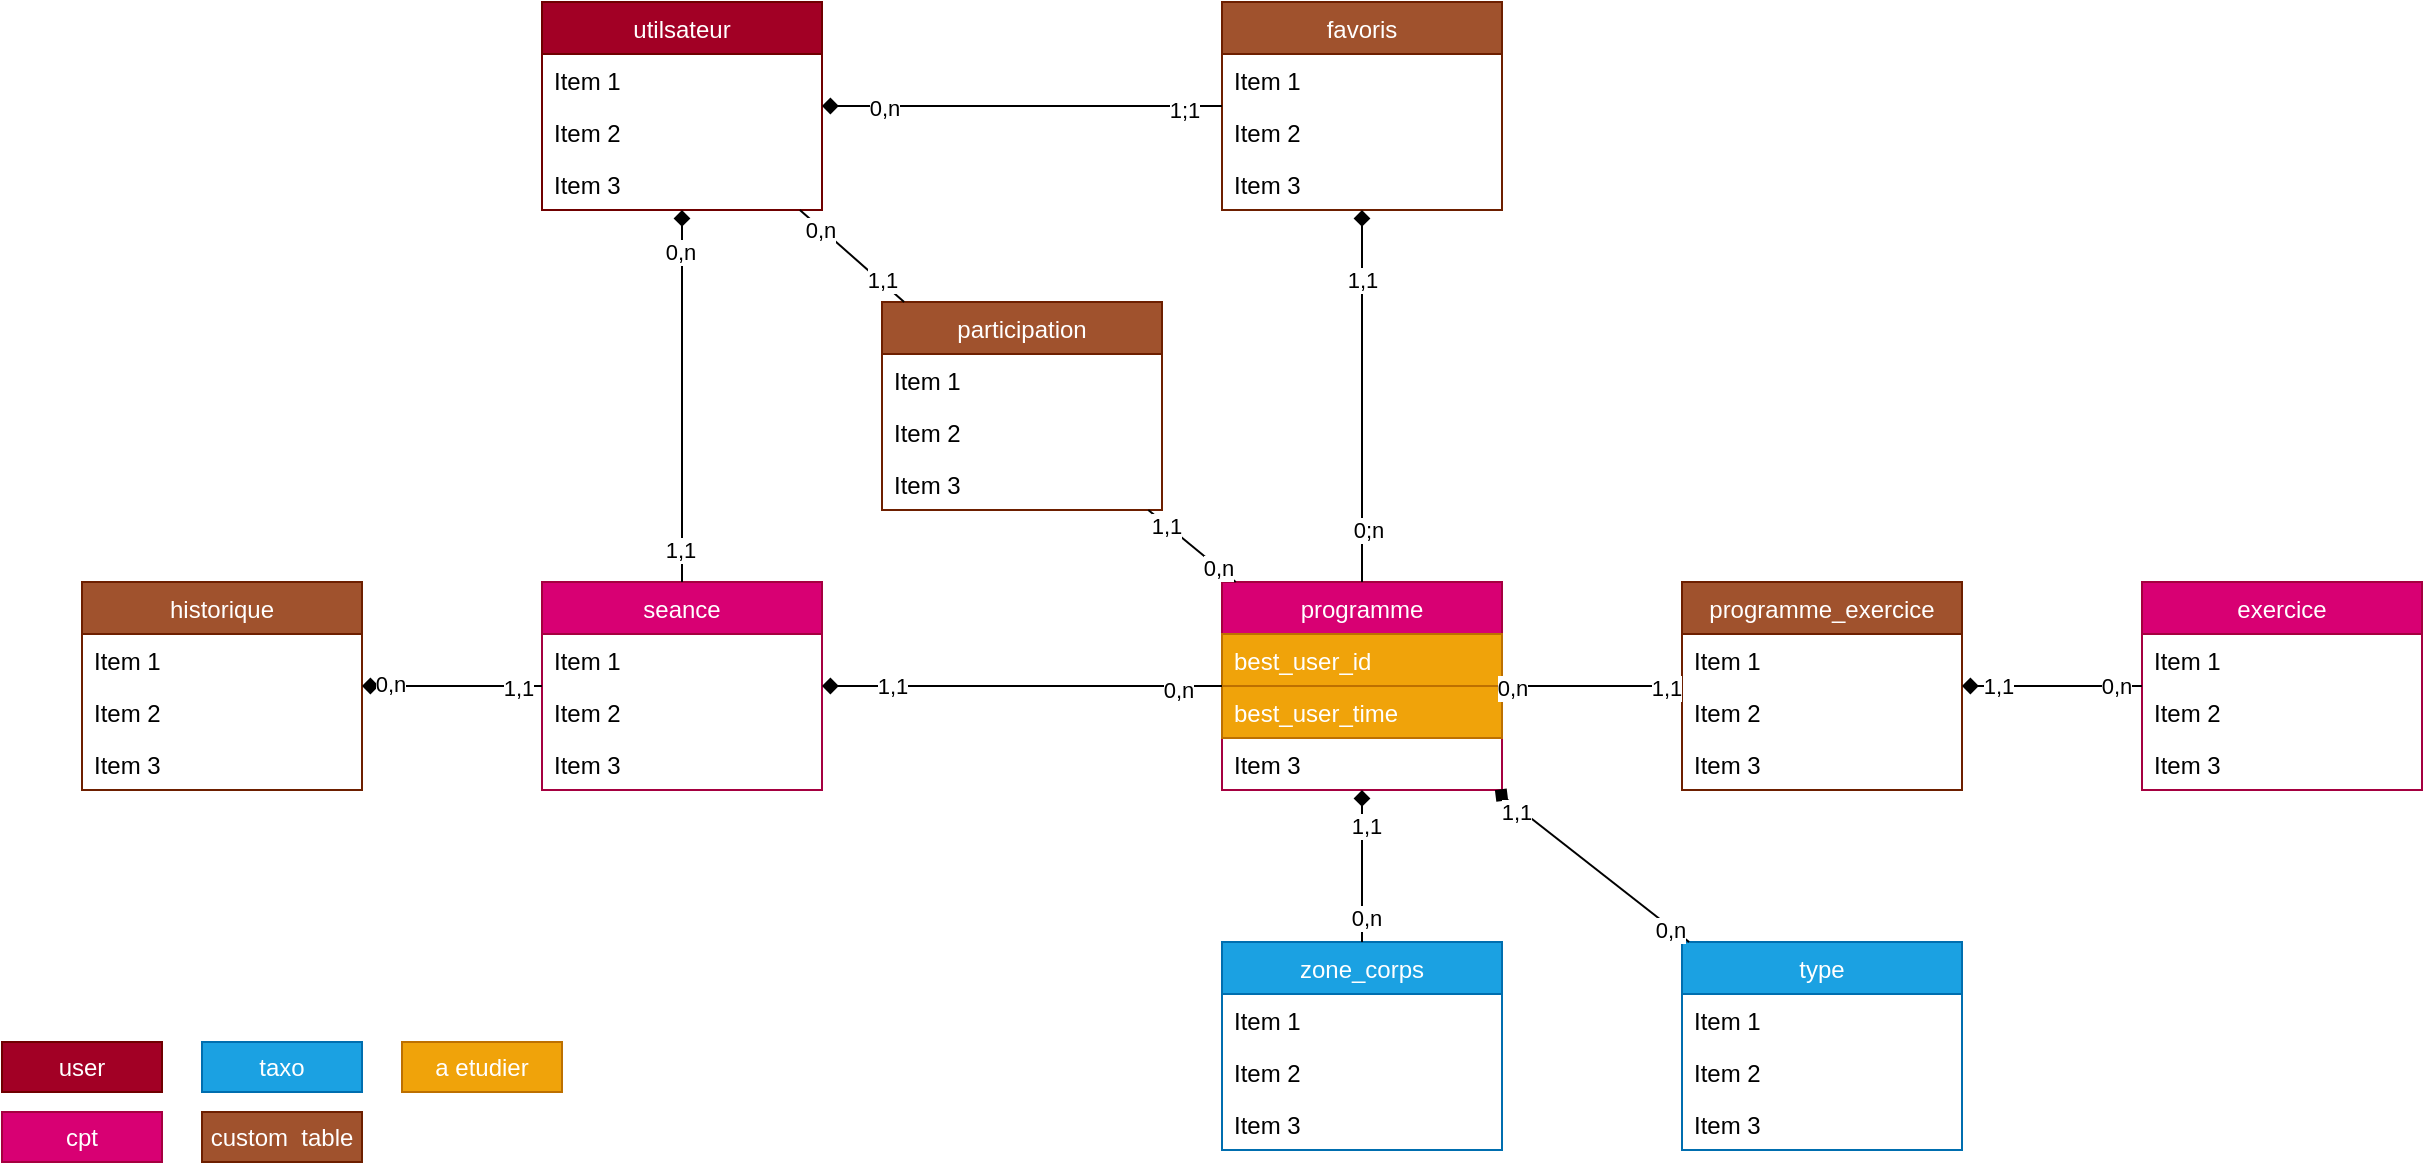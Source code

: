 <mxfile>
    <diagram id="Bfr-ILWsBlbZHcRtjHFg" name="Page-1">
        <mxGraphModel dx="932" dy="1827" grid="1" gridSize="10" guides="1" tooltips="1" connect="1" arrows="1" fold="1" page="1" pageScale="1" pageWidth="827" pageHeight="1169" math="0" shadow="0">
            <root>
                <mxCell id="0"/>
                <mxCell id="1" parent="0"/>
                <mxCell id="139" value="utilsateur" style="swimlane;fontStyle=0;childLayout=stackLayout;horizontal=1;startSize=26;horizontalStack=0;resizeParent=1;resizeParentMax=0;resizeLast=0;collapsible=1;marginBottom=0;strokeColor=#6F0000;fontColor=#ffffff;fillColor=#a20025;" parent="1" vertex="1">
                    <mxGeometry x="420" y="-30" width="140" height="104" as="geometry"/>
                </mxCell>
                <mxCell id="140" value="Item 1" style="text;strokeColor=none;fillColor=none;align=left;verticalAlign=top;spacingLeft=4;spacingRight=4;overflow=hidden;rotatable=0;points=[[0,0.5],[1,0.5]];portConstraint=eastwest;" parent="139" vertex="1">
                    <mxGeometry y="26" width="140" height="26" as="geometry"/>
                </mxCell>
                <mxCell id="141" value="Item 2" style="text;strokeColor=none;fillColor=none;align=left;verticalAlign=top;spacingLeft=4;spacingRight=4;overflow=hidden;rotatable=0;points=[[0,0.5],[1,0.5]];portConstraint=eastwest;" parent="139" vertex="1">
                    <mxGeometry y="52" width="140" height="26" as="geometry"/>
                </mxCell>
                <mxCell id="142" value="Item 3" style="text;strokeColor=none;fillColor=none;align=left;verticalAlign=top;spacingLeft=4;spacingRight=4;overflow=hidden;rotatable=0;points=[[0,0.5],[1,0.5]];portConstraint=eastwest;" parent="139" vertex="1">
                    <mxGeometry y="78" width="140" height="26" as="geometry"/>
                </mxCell>
                <mxCell id="143" value="programme" style="swimlane;fontStyle=0;childLayout=stackLayout;horizontal=1;startSize=26;horizontalStack=0;resizeParent=1;resizeParentMax=0;resizeLast=0;collapsible=1;marginBottom=0;strokeColor=#A50040;fontColor=#ffffff;fillColor=#d80073;" parent="1" vertex="1">
                    <mxGeometry x="760" y="260" width="140" height="104" as="geometry"/>
                </mxCell>
                <mxCell id="144" value="best_user_id" style="text;strokeColor=#BD7000;fillColor=#f0a30a;align=left;verticalAlign=top;spacingLeft=4;spacingRight=4;overflow=hidden;rotatable=0;points=[[0,0.5],[1,0.5]];portConstraint=eastwest;fontColor=#ffffff;" parent="143" vertex="1">
                    <mxGeometry y="26" width="140" height="26" as="geometry"/>
                </mxCell>
                <mxCell id="145" value="best_user_time" style="text;strokeColor=#BD7000;fillColor=#f0a30a;align=left;verticalAlign=top;spacingLeft=4;spacingRight=4;overflow=hidden;rotatable=0;points=[[0,0.5],[1,0.5]];portConstraint=eastwest;fontColor=#ffffff;" parent="143" vertex="1">
                    <mxGeometry y="52" width="140" height="26" as="geometry"/>
                </mxCell>
                <mxCell id="146" value="Item 3" style="text;strokeColor=none;fillColor=none;align=left;verticalAlign=top;spacingLeft=4;spacingRight=4;overflow=hidden;rotatable=0;points=[[0,0.5],[1,0.5]];portConstraint=eastwest;" parent="143" vertex="1">
                    <mxGeometry y="78" width="140" height="26" as="geometry"/>
                </mxCell>
                <mxCell id="147" value="zone_corps" style="swimlane;fontStyle=0;childLayout=stackLayout;horizontal=1;startSize=26;horizontalStack=0;resizeParent=1;resizeParentMax=0;resizeLast=0;collapsible=1;marginBottom=0;strokeColor=#006EAF;fontColor=#ffffff;fillColor=#1ba1e2;" parent="1" vertex="1">
                    <mxGeometry x="760" y="440" width="140" height="104" as="geometry"/>
                </mxCell>
                <mxCell id="148" value="Item 1" style="text;strokeColor=none;fillColor=none;align=left;verticalAlign=top;spacingLeft=4;spacingRight=4;overflow=hidden;rotatable=0;points=[[0,0.5],[1,0.5]];portConstraint=eastwest;" parent="147" vertex="1">
                    <mxGeometry y="26" width="140" height="26" as="geometry"/>
                </mxCell>
                <mxCell id="149" value="Item 2" style="text;strokeColor=none;fillColor=none;align=left;verticalAlign=top;spacingLeft=4;spacingRight=4;overflow=hidden;rotatable=0;points=[[0,0.5],[1,0.5]];portConstraint=eastwest;" parent="147" vertex="1">
                    <mxGeometry y="52" width="140" height="26" as="geometry"/>
                </mxCell>
                <mxCell id="150" value="Item 3" style="text;strokeColor=none;fillColor=none;align=left;verticalAlign=top;spacingLeft=4;spacingRight=4;overflow=hidden;rotatable=0;points=[[0,0.5],[1,0.5]];portConstraint=eastwest;" parent="147" vertex="1">
                    <mxGeometry y="78" width="140" height="26" as="geometry"/>
                </mxCell>
                <mxCell id="151" value="type" style="swimlane;fontStyle=0;childLayout=stackLayout;horizontal=1;startSize=26;horizontalStack=0;resizeParent=1;resizeParentMax=0;resizeLast=0;collapsible=1;marginBottom=0;strokeColor=#006EAF;fontColor=#ffffff;fillColor=#1ba1e2;" parent="1" vertex="1">
                    <mxGeometry x="990" y="440" width="140" height="104" as="geometry"/>
                </mxCell>
                <mxCell id="152" value="Item 1" style="text;strokeColor=none;fillColor=none;align=left;verticalAlign=top;spacingLeft=4;spacingRight=4;overflow=hidden;rotatable=0;points=[[0,0.5],[1,0.5]];portConstraint=eastwest;" parent="151" vertex="1">
                    <mxGeometry y="26" width="140" height="26" as="geometry"/>
                </mxCell>
                <mxCell id="153" value="Item 2" style="text;strokeColor=none;fillColor=none;align=left;verticalAlign=top;spacingLeft=4;spacingRight=4;overflow=hidden;rotatable=0;points=[[0,0.5],[1,0.5]];portConstraint=eastwest;" parent="151" vertex="1">
                    <mxGeometry y="52" width="140" height="26" as="geometry"/>
                </mxCell>
                <mxCell id="154" value="Item 3" style="text;strokeColor=none;fillColor=none;align=left;verticalAlign=top;spacingLeft=4;spacingRight=4;overflow=hidden;rotatable=0;points=[[0,0.5],[1,0.5]];portConstraint=eastwest;" parent="151" vertex="1">
                    <mxGeometry y="78" width="140" height="26" as="geometry"/>
                </mxCell>
                <mxCell id="155" value="exercice" style="swimlane;fontStyle=0;childLayout=stackLayout;horizontal=1;startSize=26;horizontalStack=0;resizeParent=1;resizeParentMax=0;resizeLast=0;collapsible=1;marginBottom=0;strokeColor=#A50040;fontColor=#ffffff;fillColor=#d80073;" parent="1" vertex="1">
                    <mxGeometry x="1220" y="260" width="140" height="104" as="geometry"/>
                </mxCell>
                <mxCell id="156" value="Item 1" style="text;strokeColor=none;fillColor=none;align=left;verticalAlign=top;spacingLeft=4;spacingRight=4;overflow=hidden;rotatable=0;points=[[0,0.5],[1,0.5]];portConstraint=eastwest;" parent="155" vertex="1">
                    <mxGeometry y="26" width="140" height="26" as="geometry"/>
                </mxCell>
                <mxCell id="157" value="Item 2" style="text;strokeColor=none;fillColor=none;align=left;verticalAlign=top;spacingLeft=4;spacingRight=4;overflow=hidden;rotatable=0;points=[[0,0.5],[1,0.5]];portConstraint=eastwest;" parent="155" vertex="1">
                    <mxGeometry y="52" width="140" height="26" as="geometry"/>
                </mxCell>
                <mxCell id="158" value="Item 3" style="text;strokeColor=none;fillColor=none;align=left;verticalAlign=top;spacingLeft=4;spacingRight=4;overflow=hidden;rotatable=0;points=[[0,0.5],[1,0.5]];portConstraint=eastwest;" parent="155" vertex="1">
                    <mxGeometry y="78" width="140" height="26" as="geometry"/>
                </mxCell>
                <mxCell id="159" value="favoris" style="swimlane;fontStyle=0;childLayout=stackLayout;horizontal=1;startSize=26;horizontalStack=0;resizeParent=1;resizeParentMax=0;resizeLast=0;collapsible=1;marginBottom=0;strokeColor=#6D1F00;fontColor=#ffffff;fillColor=#a0522d;" parent="1" vertex="1">
                    <mxGeometry x="760" y="-30" width="140" height="104" as="geometry"/>
                </mxCell>
                <mxCell id="160" value="Item 1" style="text;strokeColor=none;fillColor=none;align=left;verticalAlign=top;spacingLeft=4;spacingRight=4;overflow=hidden;rotatable=0;points=[[0,0.5],[1,0.5]];portConstraint=eastwest;" parent="159" vertex="1">
                    <mxGeometry y="26" width="140" height="26" as="geometry"/>
                </mxCell>
                <mxCell id="161" value="Item 2" style="text;strokeColor=none;fillColor=none;align=left;verticalAlign=top;spacingLeft=4;spacingRight=4;overflow=hidden;rotatable=0;points=[[0,0.5],[1,0.5]];portConstraint=eastwest;" parent="159" vertex="1">
                    <mxGeometry y="52" width="140" height="26" as="geometry"/>
                </mxCell>
                <mxCell id="162" value="Item 3" style="text;strokeColor=none;fillColor=none;align=left;verticalAlign=top;spacingLeft=4;spacingRight=4;overflow=hidden;rotatable=0;points=[[0,0.5],[1,0.5]];portConstraint=eastwest;" parent="159" vertex="1">
                    <mxGeometry y="78" width="140" height="26" as="geometry"/>
                </mxCell>
                <mxCell id="163" value="seance" style="swimlane;fontStyle=0;childLayout=stackLayout;horizontal=1;startSize=26;horizontalStack=0;resizeParent=1;resizeParentMax=0;resizeLast=0;collapsible=1;marginBottom=0;strokeColor=#A50040;fontColor=#ffffff;fillColor=#d80073;" parent="1" vertex="1">
                    <mxGeometry x="420" y="260" width="140" height="104" as="geometry"/>
                </mxCell>
                <mxCell id="164" value="Item 1" style="text;strokeColor=none;fillColor=none;align=left;verticalAlign=top;spacingLeft=4;spacingRight=4;overflow=hidden;rotatable=0;points=[[0,0.5],[1,0.5]];portConstraint=eastwest;" parent="163" vertex="1">
                    <mxGeometry y="26" width="140" height="26" as="geometry"/>
                </mxCell>
                <mxCell id="165" value="Item 2" style="text;strokeColor=none;fillColor=none;align=left;verticalAlign=top;spacingLeft=4;spacingRight=4;overflow=hidden;rotatable=0;points=[[0,0.5],[1,0.5]];portConstraint=eastwest;" parent="163" vertex="1">
                    <mxGeometry y="52" width="140" height="26" as="geometry"/>
                </mxCell>
                <mxCell id="166" value="Item 3" style="text;strokeColor=none;fillColor=none;align=left;verticalAlign=top;spacingLeft=4;spacingRight=4;overflow=hidden;rotatable=0;points=[[0,0.5],[1,0.5]];portConstraint=eastwest;" parent="163" vertex="1">
                    <mxGeometry y="78" width="140" height="26" as="geometry"/>
                </mxCell>
                <mxCell id="171" value="historique" style="swimlane;fontStyle=0;childLayout=stackLayout;horizontal=1;startSize=26;horizontalStack=0;resizeParent=1;resizeParentMax=0;resizeLast=0;collapsible=1;marginBottom=0;strokeColor=#6D1F00;fontColor=#ffffff;fillColor=#a0522d;" parent="1" vertex="1">
                    <mxGeometry x="190" y="260" width="140" height="104" as="geometry"/>
                </mxCell>
                <mxCell id="172" value="Item 1" style="text;strokeColor=none;fillColor=none;align=left;verticalAlign=top;spacingLeft=4;spacingRight=4;overflow=hidden;rotatable=0;points=[[0,0.5],[1,0.5]];portConstraint=eastwest;" parent="171" vertex="1">
                    <mxGeometry y="26" width="140" height="26" as="geometry"/>
                </mxCell>
                <mxCell id="173" value="Item 2" style="text;strokeColor=none;fillColor=none;align=left;verticalAlign=top;spacingLeft=4;spacingRight=4;overflow=hidden;rotatable=0;points=[[0,0.5],[1,0.5]];portConstraint=eastwest;" parent="171" vertex="1">
                    <mxGeometry y="52" width="140" height="26" as="geometry"/>
                </mxCell>
                <mxCell id="174" value="Item 3" style="text;strokeColor=none;fillColor=none;align=left;verticalAlign=top;spacingLeft=4;spacingRight=4;overflow=hidden;rotatable=0;points=[[0,0.5],[1,0.5]];portConstraint=eastwest;" parent="171" vertex="1">
                    <mxGeometry y="78" width="140" height="26" as="geometry"/>
                </mxCell>
                <mxCell id="182" value="" style="edgeStyle=elbowEdgeStyle;elbow=horizontal;endArrow=none;html=1;endFill=0;startArrow=diamond;startFill=1;" parent="1" source="171" target="163" edge="1">
                    <mxGeometry width="50" height="50" relative="1" as="geometry">
                        <mxPoint x="390" y="280" as="sourcePoint"/>
                        <mxPoint x="440" y="230" as="targetPoint"/>
                    </mxGeometry>
                </mxCell>
                <mxCell id="210" value="0,n" style="edgeLabel;html=1;align=center;verticalAlign=middle;resizable=0;points=[];" parent="182" vertex="1" connectable="0">
                    <mxGeometry x="-0.692" y="1" relative="1" as="geometry">
                        <mxPoint as="offset"/>
                    </mxGeometry>
                </mxCell>
                <mxCell id="211" value="1,1" style="edgeLabel;html=1;align=center;verticalAlign=middle;resizable=0;points=[];" parent="182" vertex="1" connectable="0">
                    <mxGeometry x="0.723" y="-1" relative="1" as="geometry">
                        <mxPoint as="offset"/>
                    </mxGeometry>
                </mxCell>
                <mxCell id="189" value="" style="endArrow=none;html=1;startArrow=diamond;startFill=1;" parent="1" source="139" target="159" edge="1">
                    <mxGeometry width="50" height="50" relative="1" as="geometry">
                        <mxPoint x="710" y="170" as="sourcePoint"/>
                        <mxPoint x="760" y="120" as="targetPoint"/>
                    </mxGeometry>
                </mxCell>
                <mxCell id="202" value="1;1" style="edgeLabel;html=1;align=center;verticalAlign=middle;resizable=0;points=[];" parent="189" vertex="1" connectable="0">
                    <mxGeometry x="0.815" y="-2" relative="1" as="geometry">
                        <mxPoint x="-1" as="offset"/>
                    </mxGeometry>
                </mxCell>
                <mxCell id="203" value="0,n" style="edgeLabel;html=1;align=center;verticalAlign=middle;resizable=0;points=[];" parent="189" vertex="1" connectable="0">
                    <mxGeometry x="-0.705" y="-1" relative="1" as="geometry">
                        <mxPoint x="1" as="offset"/>
                    </mxGeometry>
                </mxCell>
                <mxCell id="191" value="" style="endArrow=none;html=1;startArrow=diamond;startFill=1;" parent="1" source="139" target="163" edge="1">
                    <mxGeometry width="50" height="50" relative="1" as="geometry">
                        <mxPoint x="544.828" y="84" as="sourcePoint"/>
                        <mxPoint x="705.172" y="270" as="targetPoint"/>
                    </mxGeometry>
                </mxCell>
                <mxCell id="206" value="1,1" style="edgeLabel;html=1;align=center;verticalAlign=middle;resizable=0;points=[];" parent="191" vertex="1" connectable="0">
                    <mxGeometry x="0.828" y="-1" relative="1" as="geometry">
                        <mxPoint as="offset"/>
                    </mxGeometry>
                </mxCell>
                <mxCell id="207" value="0,n" style="edgeLabel;html=1;align=center;verticalAlign=middle;resizable=0;points=[];" parent="191" vertex="1" connectable="0">
                    <mxGeometry x="-0.774" y="-1" relative="1" as="geometry">
                        <mxPoint as="offset"/>
                    </mxGeometry>
                </mxCell>
                <mxCell id="193" value="" style="endArrow=none;html=1;startArrow=diamond;startFill=1;" parent="1" source="163" target="143" edge="1">
                    <mxGeometry width="50" height="50" relative="1" as="geometry">
                        <mxPoint x="564.828" y="104" as="sourcePoint"/>
                        <mxPoint x="725.172" y="290" as="targetPoint"/>
                    </mxGeometry>
                </mxCell>
                <mxCell id="212" value="1,1" style="edgeLabel;html=1;align=center;verticalAlign=middle;resizable=0;points=[];" parent="193" vertex="1" connectable="0">
                    <mxGeometry x="-0.654" relative="1" as="geometry">
                        <mxPoint as="offset"/>
                    </mxGeometry>
                </mxCell>
                <mxCell id="213" value="0,n" style="edgeLabel;html=1;align=center;verticalAlign=middle;resizable=0;points=[];" parent="193" vertex="1" connectable="0">
                    <mxGeometry x="0.782" y="-2" relative="1" as="geometry">
                        <mxPoint as="offset"/>
                    </mxGeometry>
                </mxCell>
                <mxCell id="194" value="" style="endArrow=none;html=1;startArrow=diamond;startFill=1;" parent="1" source="159" target="143" edge="1">
                    <mxGeometry width="50" height="50" relative="1" as="geometry">
                        <mxPoint x="574.828" y="114" as="sourcePoint"/>
                        <mxPoint x="735.172" y="300" as="targetPoint"/>
                    </mxGeometry>
                </mxCell>
                <mxCell id="204" value="1,1" style="edgeLabel;html=1;align=center;verticalAlign=middle;resizable=0;points=[];" parent="194" vertex="1" connectable="0">
                    <mxGeometry x="-0.628" relative="1" as="geometry">
                        <mxPoint as="offset"/>
                    </mxGeometry>
                </mxCell>
                <mxCell id="205" value="0;n" style="edgeLabel;html=1;align=center;verticalAlign=middle;resizable=0;points=[];" parent="194" vertex="1" connectable="0">
                    <mxGeometry x="0.721" y="3" relative="1" as="geometry">
                        <mxPoint as="offset"/>
                    </mxGeometry>
                </mxCell>
                <mxCell id="195" value="" style="endArrow=none;html=1;startArrow=diamond;startFill=1;" parent="1" source="143" target="147" edge="1">
                    <mxGeometry width="50" height="50" relative="1" as="geometry">
                        <mxPoint x="584.828" y="124" as="sourcePoint"/>
                        <mxPoint x="745.172" y="310" as="targetPoint"/>
                    </mxGeometry>
                </mxCell>
                <mxCell id="214" value="1,1" style="edgeLabel;html=1;align=center;verticalAlign=middle;resizable=0;points=[];" parent="195" vertex="1" connectable="0">
                    <mxGeometry x="-0.526" y="2" relative="1" as="geometry">
                        <mxPoint as="offset"/>
                    </mxGeometry>
                </mxCell>
                <mxCell id="215" value="0,n" style="edgeLabel;html=1;align=center;verticalAlign=middle;resizable=0;points=[];" parent="195" vertex="1" connectable="0">
                    <mxGeometry x="0.684" y="2" relative="1" as="geometry">
                        <mxPoint as="offset"/>
                    </mxGeometry>
                </mxCell>
                <mxCell id="196" value="" style="endArrow=none;html=1;startArrow=diamond;startFill=1;" parent="1" source="143" target="151" edge="1">
                    <mxGeometry width="50" height="50" relative="1" as="geometry">
                        <mxPoint x="755.172" y="320" as="sourcePoint"/>
                        <mxPoint x="594.828" y="134" as="targetPoint"/>
                    </mxGeometry>
                </mxCell>
                <mxCell id="217" value="1,1" style="edgeLabel;html=1;align=center;verticalAlign=middle;resizable=0;points=[];" parent="196" vertex="1" connectable="0">
                    <mxGeometry x="-0.757" y="-2" relative="1" as="geometry">
                        <mxPoint as="offset"/>
                    </mxGeometry>
                </mxCell>
                <mxCell id="219" value="0,n" style="edgeLabel;html=1;align=center;verticalAlign=middle;resizable=0;points=[];" parent="196" vertex="1" connectable="0">
                    <mxGeometry x="0.814" y="-1" relative="1" as="geometry">
                        <mxPoint as="offset"/>
                    </mxGeometry>
                </mxCell>
                <mxCell id="224" value="cpt" style="rounded=0;whiteSpace=wrap;html=1;fillColor=#d80073;strokeColor=#A50040;fontColor=#ffffff;" parent="1" vertex="1">
                    <mxGeometry x="150" y="525" width="80" height="25" as="geometry"/>
                </mxCell>
                <mxCell id="225" value="user" style="rounded=0;whiteSpace=wrap;html=1;fillColor=#a20025;strokeColor=#6F0000;fontColor=#ffffff;" parent="1" vertex="1">
                    <mxGeometry x="150" y="490" width="80" height="25" as="geometry"/>
                </mxCell>
                <mxCell id="226" value="taxo" style="rounded=0;whiteSpace=wrap;html=1;fillColor=#1ba1e2;strokeColor=#006EAF;fontColor=#ffffff;" parent="1" vertex="1">
                    <mxGeometry x="250" y="490" width="80" height="25" as="geometry"/>
                </mxCell>
                <mxCell id="227" value="custom&amp;nbsp; table" style="rounded=0;whiteSpace=wrap;html=1;fillColor=#a0522d;strokeColor=#6D1F00;fontColor=#ffffff;" parent="1" vertex="1">
                    <mxGeometry x="250" y="525" width="80" height="25" as="geometry"/>
                </mxCell>
                <mxCell id="228" value="a etudier" style="rounded=0;whiteSpace=wrap;html=1;fillColor=#f0a30a;strokeColor=#BD7000;fontColor=#ffffff;" parent="1" vertex="1">
                    <mxGeometry x="350" y="490" width="80" height="25" as="geometry"/>
                </mxCell>
                <mxCell id="229" value="programme_exercice" style="swimlane;fontStyle=0;childLayout=stackLayout;horizontal=1;startSize=26;horizontalStack=0;resizeParent=1;resizeParentMax=0;resizeLast=0;collapsible=1;marginBottom=0;strokeColor=#6D1F00;fontColor=#ffffff;fillColor=#a0522d;" vertex="1" parent="1">
                    <mxGeometry x="990" y="260" width="140" height="104" as="geometry"/>
                </mxCell>
                <mxCell id="230" value="Item 1" style="text;strokeColor=none;fillColor=none;align=left;verticalAlign=top;spacingLeft=4;spacingRight=4;overflow=hidden;rotatable=0;points=[[0,0.5],[1,0.5]];portConstraint=eastwest;" vertex="1" parent="229">
                    <mxGeometry y="26" width="140" height="26" as="geometry"/>
                </mxCell>
                <mxCell id="231" value="Item 2" style="text;strokeColor=none;fillColor=none;align=left;verticalAlign=top;spacingLeft=4;spacingRight=4;overflow=hidden;rotatable=0;points=[[0,0.5],[1,0.5]];portConstraint=eastwest;" vertex="1" parent="229">
                    <mxGeometry y="52" width="140" height="26" as="geometry"/>
                </mxCell>
                <mxCell id="232" value="Item 3" style="text;strokeColor=none;fillColor=none;align=left;verticalAlign=top;spacingLeft=4;spacingRight=4;overflow=hidden;rotatable=0;points=[[0,0.5],[1,0.5]];portConstraint=eastwest;" vertex="1" parent="229">
                    <mxGeometry y="78" width="140" height="26" as="geometry"/>
                </mxCell>
                <mxCell id="233" value="" style="endArrow=diamond;html=1;endFill=1;" edge="1" parent="1" source="143" target="229">
                    <mxGeometry width="50" height="50" relative="1" as="geometry">
                        <mxPoint x="830" y="370" as="sourcePoint"/>
                        <mxPoint x="880" y="320" as="targetPoint"/>
                    </mxGeometry>
                </mxCell>
                <mxCell id="235" value="1,1" style="edgeLabel;html=1;align=center;verticalAlign=middle;resizable=0;points=[];" vertex="1" connectable="0" parent="233">
                    <mxGeometry x="0.822" y="-1" relative="1" as="geometry">
                        <mxPoint as="offset"/>
                    </mxGeometry>
                </mxCell>
                <mxCell id="236" value="0,n" style="edgeLabel;html=1;align=center;verticalAlign=middle;resizable=0;points=[];" vertex="1" connectable="0" parent="233">
                    <mxGeometry x="-0.903" y="-1" relative="1" as="geometry">
                        <mxPoint as="offset"/>
                    </mxGeometry>
                </mxCell>
                <mxCell id="234" value="" style="endArrow=diamond;html=1;endFill=1;" edge="1" parent="1" source="155" target="229">
                    <mxGeometry width="50" height="50" relative="1" as="geometry">
                        <mxPoint x="820" y="322" as="sourcePoint"/>
                        <mxPoint x="1000" y="322" as="targetPoint"/>
                    </mxGeometry>
                </mxCell>
                <mxCell id="237" value="1,1" style="edgeLabel;html=1;align=center;verticalAlign=middle;resizable=0;points=[];" vertex="1" connectable="0" parent="234">
                    <mxGeometry x="0.612" relative="1" as="geometry">
                        <mxPoint as="offset"/>
                    </mxGeometry>
                </mxCell>
                <mxCell id="238" value="0,n" style="edgeLabel;html=1;align=center;verticalAlign=middle;resizable=0;points=[];" vertex="1" connectable="0" parent="234">
                    <mxGeometry x="-0.713" relative="1" as="geometry">
                        <mxPoint as="offset"/>
                    </mxGeometry>
                </mxCell>
                <mxCell id="239" value="participation" style="swimlane;fontStyle=0;childLayout=stackLayout;horizontal=1;startSize=26;horizontalStack=0;resizeParent=1;resizeParentMax=0;resizeLast=0;collapsible=1;marginBottom=0;strokeColor=#6D1F00;fontColor=#ffffff;fillColor=#a0522d;" vertex="1" parent="1">
                    <mxGeometry x="590" y="120" width="140" height="104" as="geometry"/>
                </mxCell>
                <mxCell id="240" value="Item 1" style="text;strokeColor=none;fillColor=none;align=left;verticalAlign=top;spacingLeft=4;spacingRight=4;overflow=hidden;rotatable=0;points=[[0,0.5],[1,0.5]];portConstraint=eastwest;" vertex="1" parent="239">
                    <mxGeometry y="26" width="140" height="26" as="geometry"/>
                </mxCell>
                <mxCell id="241" value="Item 2" style="text;strokeColor=none;fillColor=none;align=left;verticalAlign=top;spacingLeft=4;spacingRight=4;overflow=hidden;rotatable=0;points=[[0,0.5],[1,0.5]];portConstraint=eastwest;" vertex="1" parent="239">
                    <mxGeometry y="52" width="140" height="26" as="geometry"/>
                </mxCell>
                <mxCell id="242" value="Item 3" style="text;strokeColor=none;fillColor=none;align=left;verticalAlign=top;spacingLeft=4;spacingRight=4;overflow=hidden;rotatable=0;points=[[0,0.5],[1,0.5]];portConstraint=eastwest;" vertex="1" parent="239">
                    <mxGeometry y="78" width="140" height="26" as="geometry"/>
                </mxCell>
                <mxCell id="243" value="" style="endArrow=none;html=1;" edge="1" parent="1" source="139" target="239">
                    <mxGeometry width="50" height="50" relative="1" as="geometry">
                        <mxPoint x="640" y="280" as="sourcePoint"/>
                        <mxPoint x="690" y="230" as="targetPoint"/>
                    </mxGeometry>
                </mxCell>
                <mxCell id="245" value="0,n" style="edgeLabel;html=1;align=center;verticalAlign=middle;resizable=0;points=[];" vertex="1" connectable="0" parent="243">
                    <mxGeometry x="-0.617" y="-1" relative="1" as="geometry">
                        <mxPoint as="offset"/>
                    </mxGeometry>
                </mxCell>
                <mxCell id="246" value="1,1" style="edgeLabel;html=1;align=center;verticalAlign=middle;resizable=0;points=[];" vertex="1" connectable="0" parent="243">
                    <mxGeometry x="0.542" y="1" relative="1" as="geometry">
                        <mxPoint as="offset"/>
                    </mxGeometry>
                </mxCell>
                <mxCell id="244" value="" style="endArrow=none;html=1;" edge="1" parent="1" source="143" target="239">
                    <mxGeometry width="50" height="50" relative="1" as="geometry">
                        <mxPoint x="640" y="280" as="sourcePoint"/>
                        <mxPoint x="690" y="230" as="targetPoint"/>
                    </mxGeometry>
                </mxCell>
                <mxCell id="247" value="1,1" style="edgeLabel;html=1;align=center;verticalAlign=middle;resizable=0;points=[];" vertex="1" connectable="0" parent="244">
                    <mxGeometry x="0.589" relative="1" as="geometry">
                        <mxPoint as="offset"/>
                    </mxGeometry>
                </mxCell>
                <mxCell id="248" value="0,n" style="edgeLabel;html=1;align=center;verticalAlign=middle;resizable=0;points=[];" vertex="1" connectable="0" parent="244">
                    <mxGeometry x="-0.601" relative="1" as="geometry">
                        <mxPoint as="offset"/>
                    </mxGeometry>
                </mxCell>
            </root>
        </mxGraphModel>
    </diagram>
</mxfile>